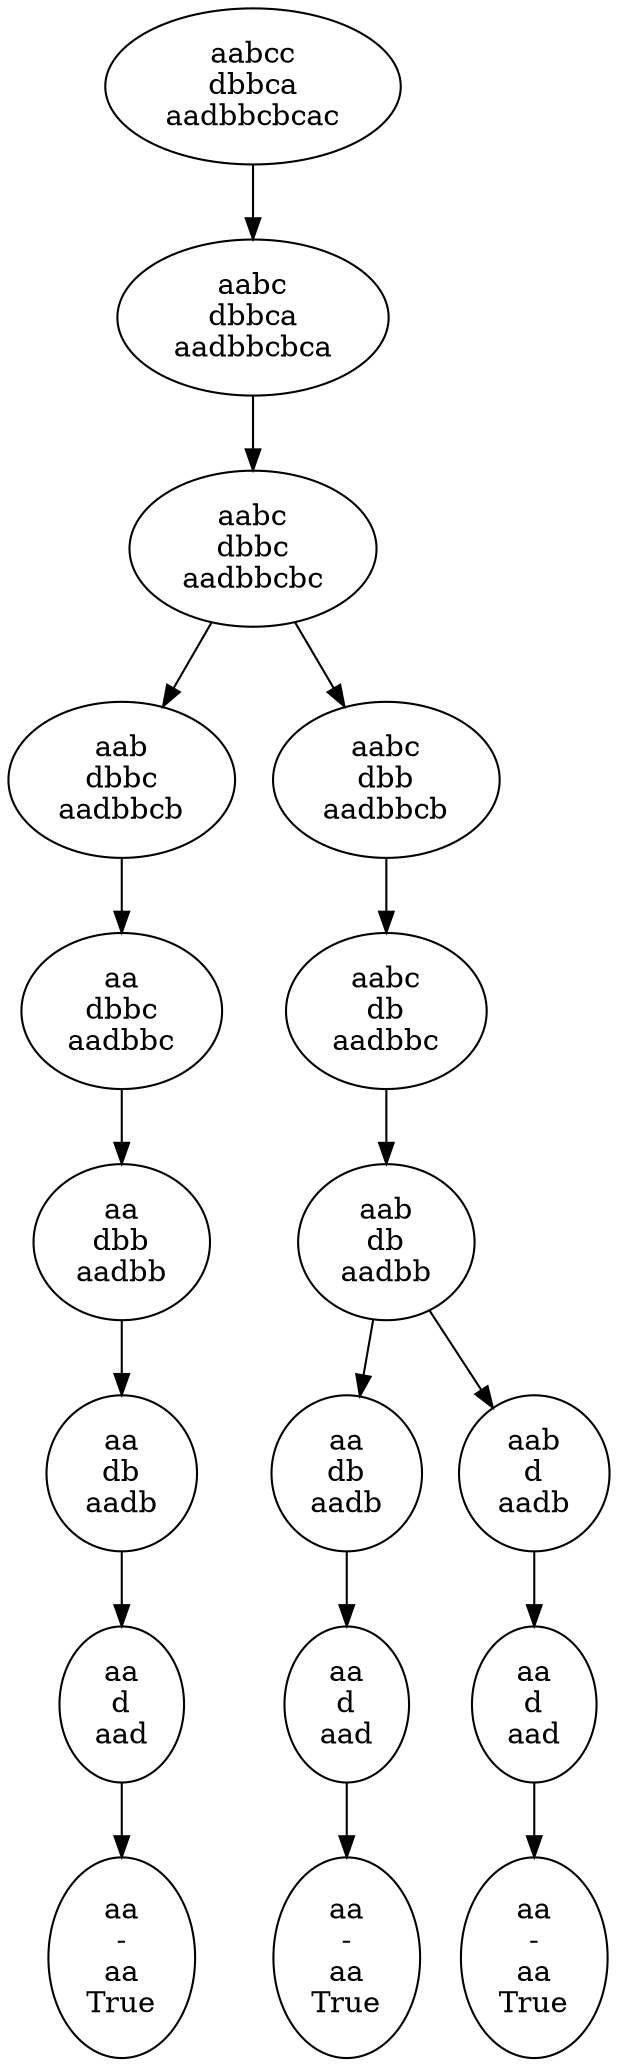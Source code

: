 digraph G {


n825af3fb1bf441a3b97d8fbfcdce6f3d [label="aabcc\ndbbca\naadbbcbcac"];
n825af3fb1bf441a3b97d8fbfcdce6f3d -> n944a00ca9b134f3c98aeef34526ff17d;
n944a00ca9b134f3c98aeef34526ff17d [label="aabc\ndbbca\naadbbcbca"];
n944a00ca9b134f3c98aeef34526ff17d -> n1586862dcfb74b1a9e9f964b7de102ef;
n1586862dcfb74b1a9e9f964b7de102ef [label="aabc\ndbbc\naadbbcbc"];
n1586862dcfb74b1a9e9f964b7de102ef -> nf59278631d8047e7b0cca670e412297b;
n1586862dcfb74b1a9e9f964b7de102ef -> nd83e9c32d1fa43bab45dc21d46830924;
nf59278631d8047e7b0cca670e412297b [label="aab\ndbbc\naadbbcb"];
nf59278631d8047e7b0cca670e412297b -> nb0424588e9354d2aa61b587a7edfb7f6;
nb0424588e9354d2aa61b587a7edfb7f6 [label="aa\ndbbc\naadbbc"];
nb0424588e9354d2aa61b587a7edfb7f6 -> nb73d85cfb09e43d692de22a49de48b35;
nb73d85cfb09e43d692de22a49de48b35 [label="aa\ndbb\naadbb"];
nb73d85cfb09e43d692de22a49de48b35 -> n9e34f866ae1746d797cebd4e1fc73af9;
n9e34f866ae1746d797cebd4e1fc73af9 [label="aa\ndb\naadb"];
n9e34f866ae1746d797cebd4e1fc73af9 -> n5c7027bfea9f494894cea01fd5e25387;
n5c7027bfea9f494894cea01fd5e25387 [label="aa\nd\naad"];
n5c7027bfea9f494894cea01fd5e25387 -> n650da0feb2624011a20e209bada2445c;
n650da0feb2624011a20e209bada2445c [label="aa\n-\naa\nTrue"];
nd83e9c32d1fa43bab45dc21d46830924 [label="aabc\ndbb\naadbbcb"];
nd83e9c32d1fa43bab45dc21d46830924 -> n1c4772b660f24d6da9194d16be602b3a;
n1c4772b660f24d6da9194d16be602b3a [label="aabc\ndb\naadbbc"];
n1c4772b660f24d6da9194d16be602b3a -> n0393745322e447c79515cffb4afc4d5b;
n0393745322e447c79515cffb4afc4d5b [label="aab\ndb\naadbb"];
n0393745322e447c79515cffb4afc4d5b -> na9ae42f3b7dd415886e78bb960b94184;
n0393745322e447c79515cffb4afc4d5b -> nccaf23a4e311415cbe42bedd8a3727c2;
na9ae42f3b7dd415886e78bb960b94184 [label="aa\ndb\naadb"];
na9ae42f3b7dd415886e78bb960b94184 -> nab2d4f76a75c4c6686166212cad4b4a3;
nab2d4f76a75c4c6686166212cad4b4a3 [label="aa\nd\naad"];
nab2d4f76a75c4c6686166212cad4b4a3 -> nee8a56cc920943e0a2593a8ee863c53c;
nee8a56cc920943e0a2593a8ee863c53c [label="aa\n-\naa\nTrue"];
nccaf23a4e311415cbe42bedd8a3727c2 [label="aab\nd\naadb"];
nccaf23a4e311415cbe42bedd8a3727c2 -> ne1d3cf2b04074c10986fdefb464e5da8;
ne1d3cf2b04074c10986fdefb464e5da8 [label="aa\nd\naad"];
ne1d3cf2b04074c10986fdefb464e5da8 -> n9091b74bc8a64b91a9e75aef6b016a64;
n9091b74bc8a64b91a9e75aef6b016a64 [label="aa\n-\naa\nTrue"];


}
